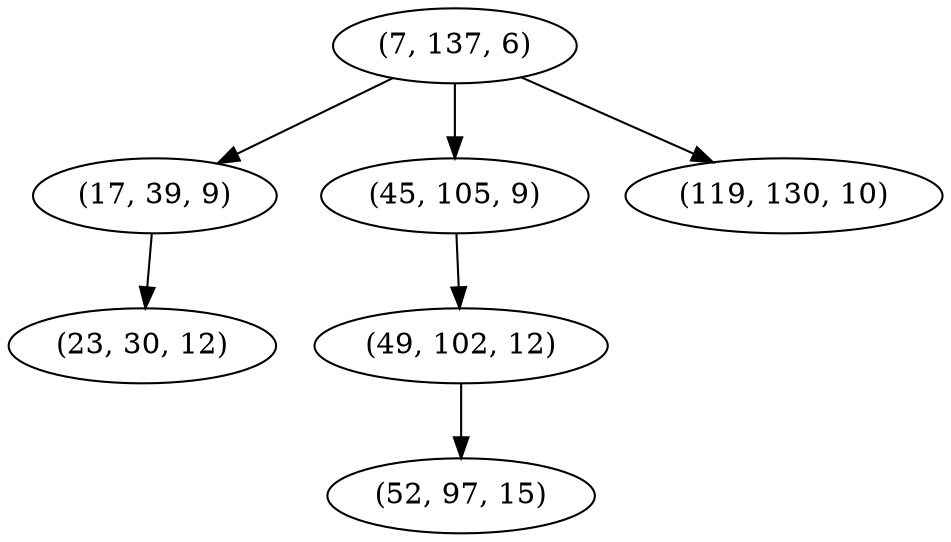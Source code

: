 digraph tree {
    "(7, 137, 6)";
    "(17, 39, 9)";
    "(23, 30, 12)";
    "(45, 105, 9)";
    "(49, 102, 12)";
    "(52, 97, 15)";
    "(119, 130, 10)";
    "(7, 137, 6)" -> "(17, 39, 9)";
    "(7, 137, 6)" -> "(45, 105, 9)";
    "(7, 137, 6)" -> "(119, 130, 10)";
    "(17, 39, 9)" -> "(23, 30, 12)";
    "(45, 105, 9)" -> "(49, 102, 12)";
    "(49, 102, 12)" -> "(52, 97, 15)";
}

